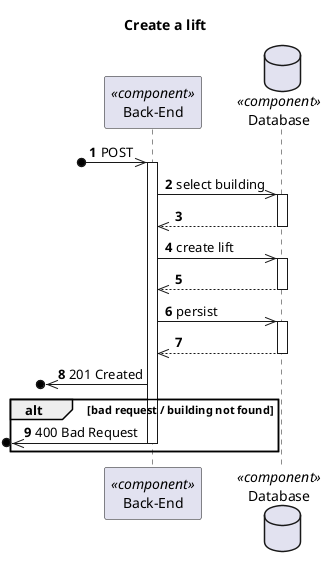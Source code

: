 @startuml Process View - Level 3

autonumber
skinparam packageStyle rect

title Create a lift

participant "Back-End" as BE <<component>>
database "Database" as DB <<component>>

?o->> BE : POST

activate BE

BE ->> DB : select building
activate DB
DB -->> BE
deactivate DB
BE ->> DB : create lift
activate DB
DB -->> BE
deactivate DB
BE ->> DB : persist
activate DB
DB -->> BE
deactivate DB

?o<<- BE : 201 Created

alt bad request / building not found
?o<<- BE : 400 Bad Request
deactivate BE
end

@enduml
